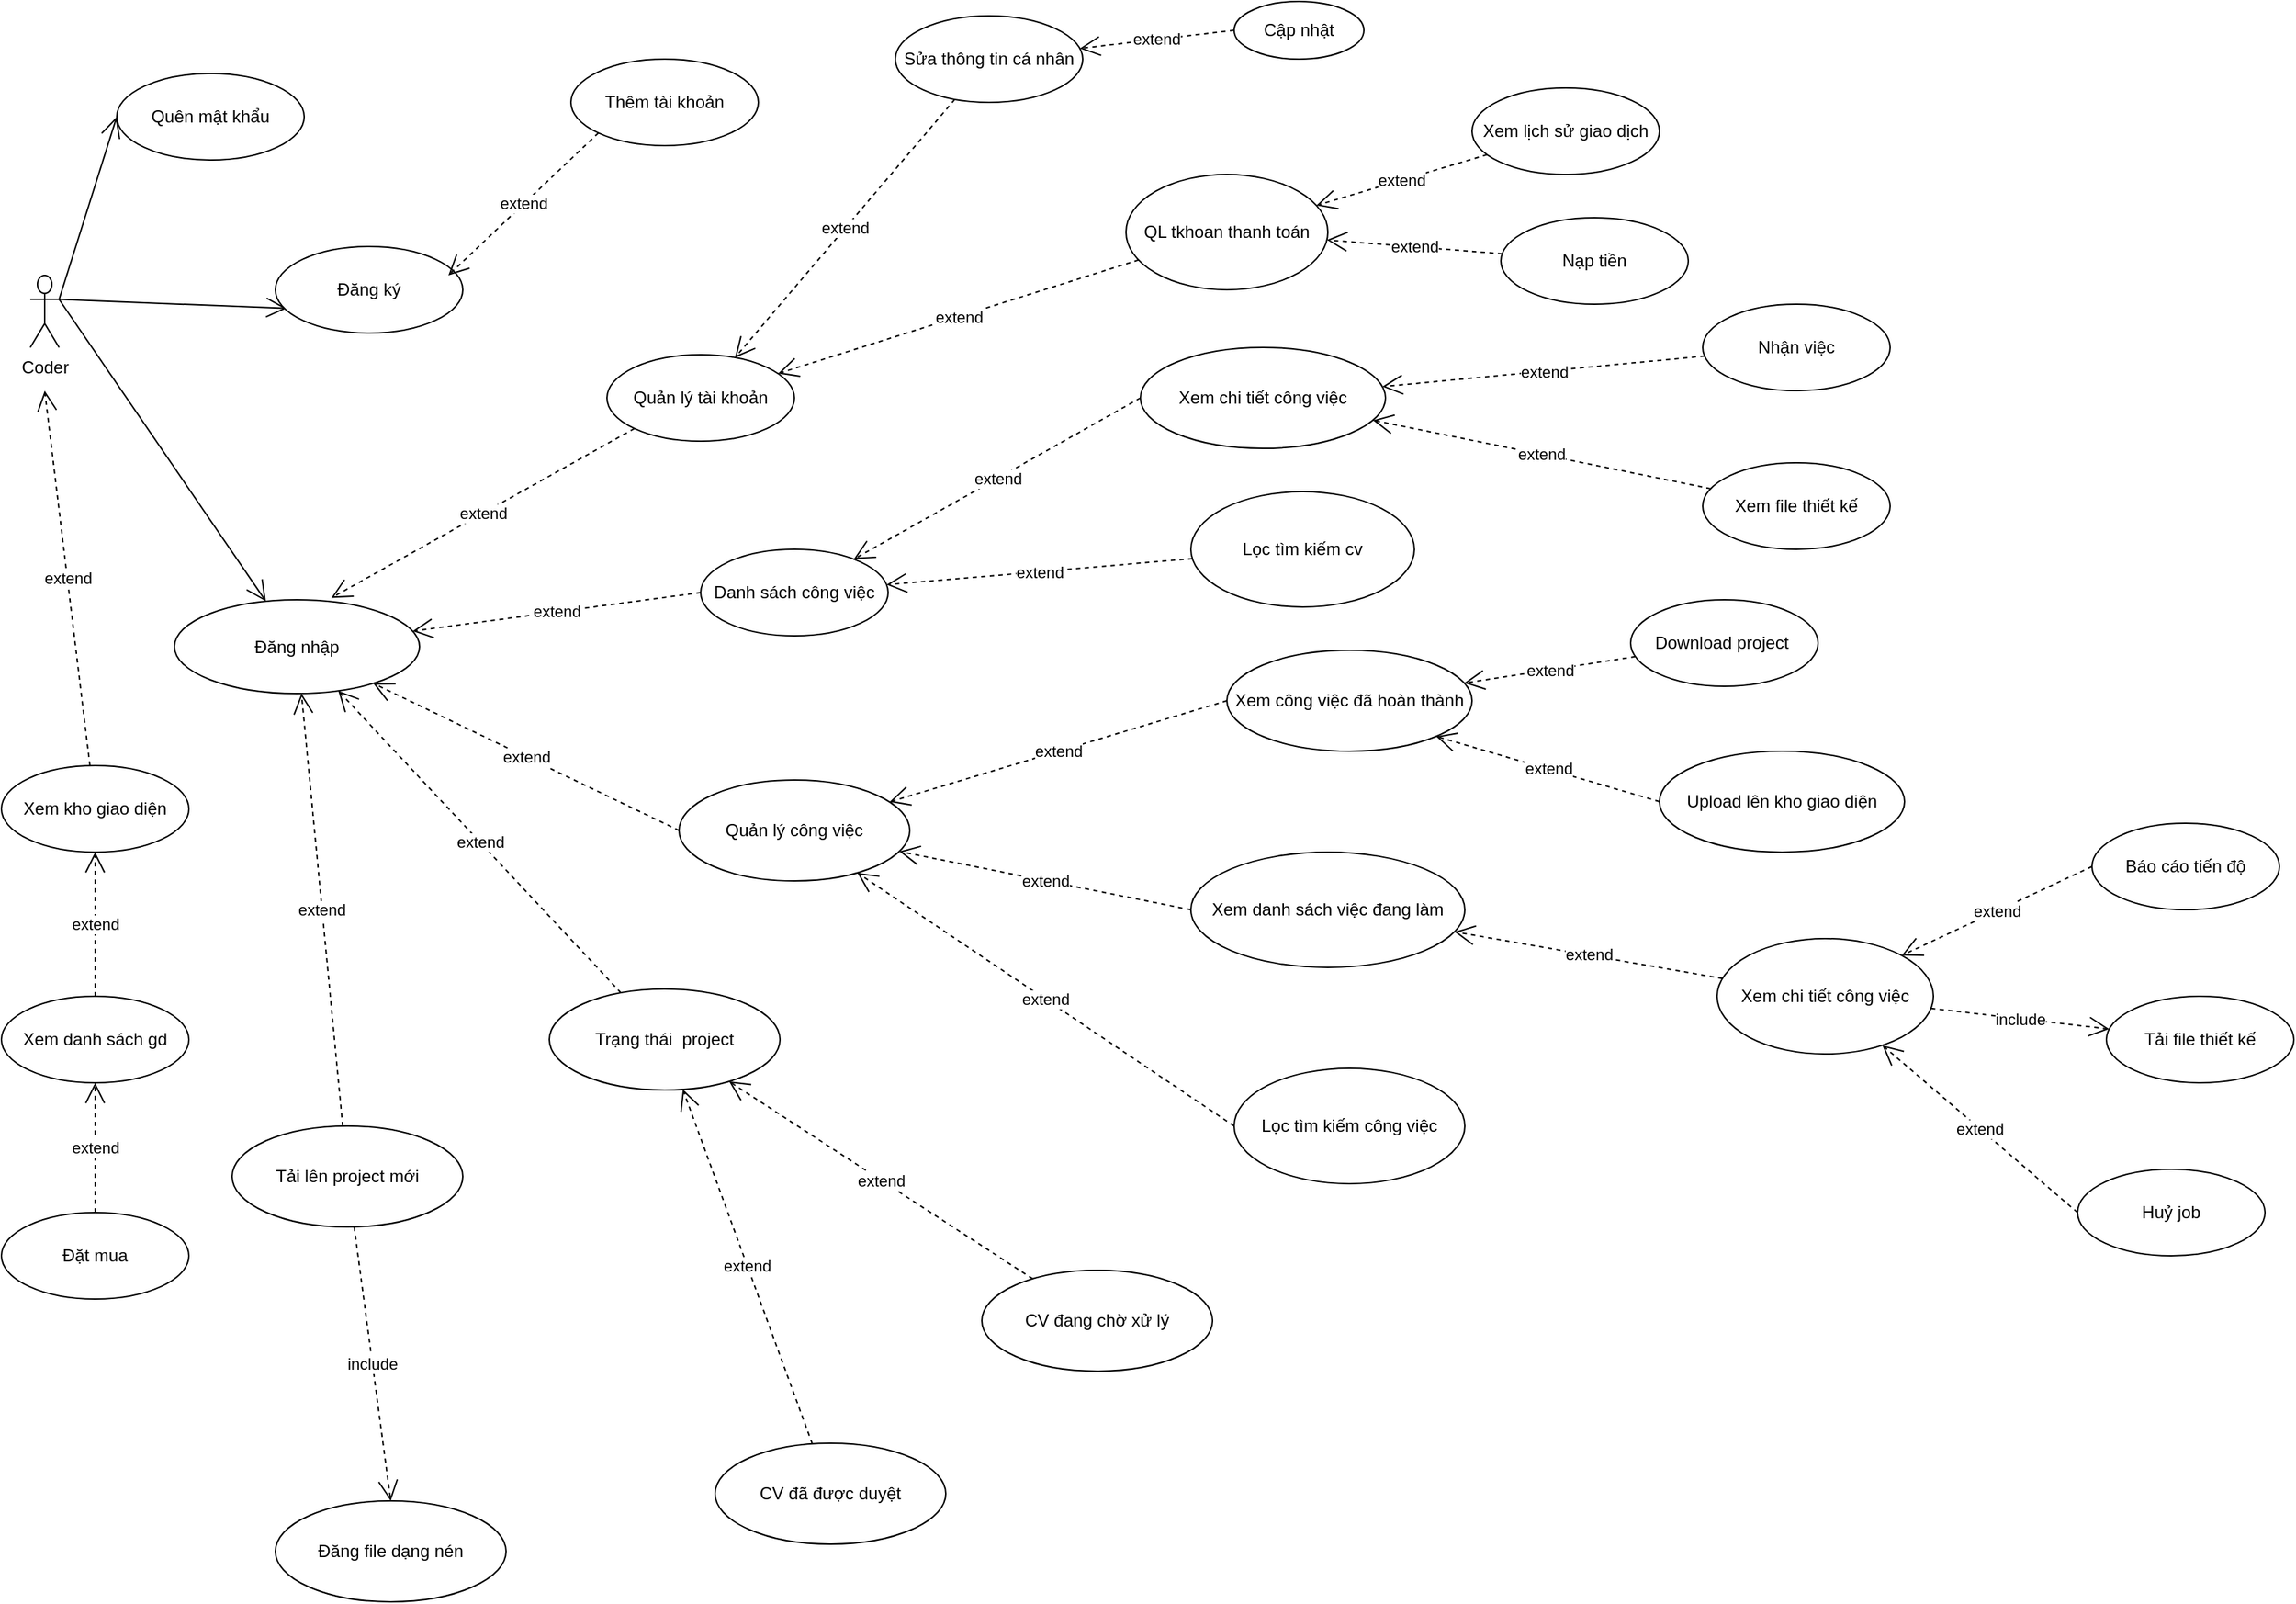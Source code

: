 <mxfile version="13.8.0" type="github">
  <diagram id="-H18s_F7PkQG1bvrdtzM" name="Page-1">
    <mxGraphModel dx="1580" dy="907" grid="1" gridSize="10" guides="1" tooltips="1" connect="1" arrows="1" fold="1" page="1" pageScale="1" pageWidth="1920" pageHeight="1200" math="0" shadow="0">
      <root>
        <mxCell id="0" />
        <mxCell id="1" parent="0" />
        <mxCell id="wraNXZqroRVsVNhuofaR-1" value="Coder" style="shape=umlActor;verticalLabelPosition=bottom;verticalAlign=top;html=1;outlineConnect=0;" parent="1" vertex="1">
          <mxGeometry x="40" y="230" width="20" height="50" as="geometry" />
        </mxCell>
        <mxCell id="G6Vpepxi8D2sUCixTcSk-1" value="" style="endArrow=open;endFill=1;endSize=12;html=1;entryX=0.06;entryY=0.715;entryDx=0;entryDy=0;entryPerimeter=0;exitX=1;exitY=0.333;exitDx=0;exitDy=0;exitPerimeter=0;" parent="1" target="G6Vpepxi8D2sUCixTcSk-2" edge="1" source="wraNXZqroRVsVNhuofaR-1">
          <mxGeometry width="160" relative="1" as="geometry">
            <mxPoint x="70" y="255" as="sourcePoint" />
            <mxPoint x="120" y="200" as="targetPoint" />
          </mxGeometry>
        </mxCell>
        <mxCell id="G6Vpepxi8D2sUCixTcSk-2" value="Đăng ký" style="ellipse;whiteSpace=wrap;html=1;" parent="1" vertex="1">
          <mxGeometry x="210" y="210" width="130" height="60" as="geometry" />
        </mxCell>
        <mxCell id="G6Vpepxi8D2sUCixTcSk-3" value="Đăng nhập" style="ellipse;whiteSpace=wrap;html=1;" parent="1" vertex="1">
          <mxGeometry x="140" y="455" width="170" height="65" as="geometry" />
        </mxCell>
        <mxCell id="G6Vpepxi8D2sUCixTcSk-4" value="" style="endArrow=open;endFill=1;endSize=12;html=1;exitX=1;exitY=0.333;exitDx=0;exitDy=0;exitPerimeter=0;" parent="1" target="G6Vpepxi8D2sUCixTcSk-3" edge="1" source="wraNXZqroRVsVNhuofaR-1">
          <mxGeometry width="160" relative="1" as="geometry">
            <mxPoint x="70" y="260" as="sourcePoint" />
            <mxPoint x="136" y="195.75" as="targetPoint" />
          </mxGeometry>
        </mxCell>
        <mxCell id="G6Vpepxi8D2sUCixTcSk-7" value="Xem kho giao diện" style="ellipse;whiteSpace=wrap;html=1;" parent="1" vertex="1">
          <mxGeometry x="20" y="570" width="130" height="60" as="geometry" />
        </mxCell>
        <mxCell id="G6Vpepxi8D2sUCixTcSk-9" value="extend" style="endArrow=open;endSize=12;dashed=1;html=1;entryX=0.64;entryY=-0.02;entryDx=0;entryDy=0;exitX=0;exitY=1;exitDx=0;exitDy=0;entryPerimeter=0;" parent="1" source="G6Vpepxi8D2sUCixTcSk-10" target="G6Vpepxi8D2sUCixTcSk-3" edge="1">
          <mxGeometry width="160" relative="1" as="geometry">
            <mxPoint x="400" y="160" as="sourcePoint" />
            <mxPoint x="640" y="320" as="targetPoint" />
          </mxGeometry>
        </mxCell>
        <mxCell id="G6Vpepxi8D2sUCixTcSk-10" value="Quản lý tài khoản" style="ellipse;whiteSpace=wrap;html=1;" parent="1" vertex="1">
          <mxGeometry x="440" y="285" width="130" height="60" as="geometry" />
        </mxCell>
        <mxCell id="G6Vpepxi8D2sUCixTcSk-11" value="Danh sách công việc" style="ellipse;whiteSpace=wrap;html=1;" parent="1" vertex="1">
          <mxGeometry x="505" y="420" width="130" height="60" as="geometry" />
        </mxCell>
        <mxCell id="G6Vpepxi8D2sUCixTcSk-13" value="Quản lý công việc" style="ellipse;whiteSpace=wrap;html=1;" parent="1" vertex="1">
          <mxGeometry x="490" y="580" width="160" height="70" as="geometry" />
        </mxCell>
        <mxCell id="G6Vpepxi8D2sUCixTcSk-14" value="Xem danh sách việc đang làm" style="ellipse;whiteSpace=wrap;html=1;" parent="1" vertex="1">
          <mxGeometry x="845" y="630" width="190" height="80" as="geometry" />
        </mxCell>
        <mxCell id="G6Vpepxi8D2sUCixTcSk-15" value="Lọc tìm kiếm công việc" style="ellipse;whiteSpace=wrap;html=1;" parent="1" vertex="1">
          <mxGeometry x="875" y="780" width="160" height="80" as="geometry" />
        </mxCell>
        <mxCell id="G6Vpepxi8D2sUCixTcSk-16" value="Xem chi tiết công việc" style="ellipse;whiteSpace=wrap;html=1;" parent="1" vertex="1">
          <mxGeometry x="1210" y="690" width="150" height="80" as="geometry" />
        </mxCell>
        <mxCell id="G6Vpepxi8D2sUCixTcSk-17" value="Tải file thiết kế" style="ellipse;whiteSpace=wrap;html=1;" parent="1" vertex="1">
          <mxGeometry x="1480" y="730" width="130" height="60" as="geometry" />
        </mxCell>
        <mxCell id="G6Vpepxi8D2sUCixTcSk-19" value="Xem chi tiết công việc" style="ellipse;whiteSpace=wrap;html=1;" parent="1" vertex="1">
          <mxGeometry x="810" y="280" width="170" height="70" as="geometry" />
        </mxCell>
        <mxCell id="G6Vpepxi8D2sUCixTcSk-20" value="Lọc tìm kiếm cv" style="ellipse;whiteSpace=wrap;html=1;" parent="1" vertex="1">
          <mxGeometry x="845" y="380" width="155" height="80" as="geometry" />
        </mxCell>
        <mxCell id="G6Vpepxi8D2sUCixTcSk-21" value="Nhận việc" style="ellipse;whiteSpace=wrap;html=1;" parent="1" vertex="1">
          <mxGeometry x="1200" y="250" width="130" height="60" as="geometry" />
        </mxCell>
        <mxCell id="G6Vpepxi8D2sUCixTcSk-22" value="Xem file thiết kế" style="ellipse;whiteSpace=wrap;html=1;" parent="1" vertex="1">
          <mxGeometry x="1200" y="360" width="130" height="60" as="geometry" />
        </mxCell>
        <mxCell id="mJOtfhkhxTEN904Yoo09-1" value="extend" style="endArrow=open;endSize=12;dashed=1;html=1;exitX=0;exitY=0.5;exitDx=0;exitDy=0;" parent="1" source="G6Vpepxi8D2sUCixTcSk-11" target="G6Vpepxi8D2sUCixTcSk-3" edge="1">
          <mxGeometry width="160" relative="1" as="geometry">
            <mxPoint x="389.038" y="121.213" as="sourcePoint" />
            <mxPoint x="258.05" y="258.54" as="targetPoint" />
          </mxGeometry>
        </mxCell>
        <mxCell id="mJOtfhkhxTEN904Yoo09-2" value="extend" style="endArrow=open;endSize=12;dashed=1;html=1;exitX=0;exitY=0.5;exitDx=0;exitDy=0;" parent="1" source="G6Vpepxi8D2sUCixTcSk-13" target="G6Vpepxi8D2sUCixTcSk-3" edge="1">
          <mxGeometry width="160" relative="1" as="geometry">
            <mxPoint x="370" y="240" as="sourcePoint" />
            <mxPoint x="255.933" y="259.554" as="targetPoint" />
          </mxGeometry>
        </mxCell>
        <mxCell id="mJOtfhkhxTEN904Yoo09-3" value="extend" style="endArrow=open;endSize=12;dashed=1;html=1;exitX=0;exitY=0.5;exitDx=0;exitDy=0;" parent="1" source="G6Vpepxi8D2sUCixTcSk-19" target="G6Vpepxi8D2sUCixTcSk-11" edge="1">
          <mxGeometry width="160" relative="1" as="geometry">
            <mxPoint x="389.038" y="121.213" as="sourcePoint" />
            <mxPoint x="240.962" y="248.787" as="targetPoint" />
          </mxGeometry>
        </mxCell>
        <mxCell id="mJOtfhkhxTEN904Yoo09-5" value="extend" style="endArrow=open;endSize=12;dashed=1;html=1;exitX=0;exitY=0.5;exitDx=0;exitDy=0;" parent="1" source="G6Vpepxi8D2sUCixTcSk-14" target="G6Vpepxi8D2sUCixTcSk-13" edge="1">
          <mxGeometry width="160" relative="1" as="geometry">
            <mxPoint x="370.0" y="650" as="sourcePoint" />
            <mxPoint x="500" y="470" as="targetPoint" />
          </mxGeometry>
        </mxCell>
        <mxCell id="mJOtfhkhxTEN904Yoo09-6" value="extend" style="endArrow=open;endSize=12;dashed=1;html=1;" parent="1" source="G6Vpepxi8D2sUCixTcSk-16" target="G6Vpepxi8D2sUCixTcSk-14" edge="1">
          <mxGeometry width="160" relative="1" as="geometry">
            <mxPoint x="595" y="550" as="sourcePoint" />
            <mxPoint x="473.972" y="625.99" as="targetPoint" />
          </mxGeometry>
        </mxCell>
        <mxCell id="mJOtfhkhxTEN904Yoo09-7" value="extend" style="endArrow=open;endSize=12;dashed=1;html=1;exitX=0;exitY=0.5;exitDx=0;exitDy=0;" parent="1" source="G6Vpepxi8D2sUCixTcSk-15" target="G6Vpepxi8D2sUCixTcSk-13" edge="1">
          <mxGeometry width="160" relative="1" as="geometry">
            <mxPoint x="595.194" y="642.315" as="sourcePoint" />
            <mxPoint x="499.699" y="647.115" as="targetPoint" />
          </mxGeometry>
        </mxCell>
        <mxCell id="mJOtfhkhxTEN904Yoo09-8" value="extend" style="endArrow=open;endSize=12;dashed=1;html=1;" parent="1" source="G6Vpepxi8D2sUCixTcSk-20" target="G6Vpepxi8D2sUCixTcSk-11" edge="1">
          <mxGeometry width="160" relative="1" as="geometry">
            <mxPoint x="620" y="290" as="sourcePoint" />
            <mxPoint x="510.326" y="368.817" as="targetPoint" />
          </mxGeometry>
        </mxCell>
        <mxCell id="VaWxIrWSogGsUbdKop_V-4" value="Xem công việc đã hoàn thành" style="ellipse;whiteSpace=wrap;html=1;" parent="1" vertex="1">
          <mxGeometry x="870" y="490" width="170" height="70" as="geometry" />
        </mxCell>
        <mxCell id="VaWxIrWSogGsUbdKop_V-6" value="extend" style="endArrow=open;endSize=12;dashed=1;html=1;exitX=0;exitY=0.5;exitDx=0;exitDy=0;" parent="1" source="VaWxIrWSogGsUbdKop_V-4" target="G6Vpepxi8D2sUCixTcSk-13" edge="1">
          <mxGeometry width="160" relative="1" as="geometry">
            <mxPoint x="630.0" y="470" as="sourcePoint" />
            <mxPoint x="470" y="630" as="targetPoint" />
          </mxGeometry>
        </mxCell>
        <mxCell id="VaWxIrWSogGsUbdKop_V-7" value="Huỷ job" style="ellipse;whiteSpace=wrap;html=1;" parent="1" vertex="1">
          <mxGeometry x="1460" y="850" width="130" height="60" as="geometry" />
        </mxCell>
        <mxCell id="VaWxIrWSogGsUbdKop_V-9" value="extend" style="endArrow=open;endSize=12;dashed=1;html=1;" parent="1" source="G6Vpepxi8D2sUCixTcSk-21" target="G6Vpepxi8D2sUCixTcSk-19" edge="1">
          <mxGeometry width="160" relative="1" as="geometry">
            <mxPoint x="620" y="290" as="sourcePoint" />
            <mxPoint x="493.124" y="343.334" as="targetPoint" />
          </mxGeometry>
        </mxCell>
        <mxCell id="VaWxIrWSogGsUbdKop_V-10" value="extend" style="endArrow=open;endSize=12;dashed=1;html=1;" parent="1" source="G6Vpepxi8D2sUCixTcSk-22" target="G6Vpepxi8D2sUCixTcSk-19" edge="1">
          <mxGeometry width="160" relative="1" as="geometry">
            <mxPoint x="849.928" y="211.616" as="sourcePoint" />
            <mxPoint x="730.238" y="268.458" as="targetPoint" />
          </mxGeometry>
        </mxCell>
        <mxCell id="VaWxIrWSogGsUbdKop_V-11" value="extend" style="endArrow=open;endSize=12;dashed=1;html=1;" parent="1" source="G6Vpepxi8D2sUCixTcSk-7" edge="1">
          <mxGeometry width="160" relative="1" as="geometry">
            <mxPoint x="340" y="655" as="sourcePoint" />
            <mxPoint x="50" y="310" as="targetPoint" />
          </mxGeometry>
        </mxCell>
        <mxCell id="VaWxIrWSogGsUbdKop_V-12" value="include" style="endArrow=open;endSize=12;dashed=1;html=1;" parent="1" source="G6Vpepxi8D2sUCixTcSk-16" target="G6Vpepxi8D2sUCixTcSk-17" edge="1">
          <mxGeometry width="160" relative="1" as="geometry">
            <mxPoint x="840" y="290" as="sourcePoint" />
            <mxPoint x="1500" y="670" as="targetPoint" />
          </mxGeometry>
        </mxCell>
        <mxCell id="VaWxIrWSogGsUbdKop_V-13" value="extend" style="endArrow=open;endSize=12;dashed=1;html=1;exitX=0;exitY=0.5;exitDx=0;exitDy=0;" parent="1" source="VaWxIrWSogGsUbdKop_V-7" target="G6Vpepxi8D2sUCixTcSk-16" edge="1">
          <mxGeometry width="160" relative="1" as="geometry">
            <mxPoint x="870" y="610" as="sourcePoint" />
            <mxPoint x="773.277" y="633.448" as="targetPoint" />
          </mxGeometry>
        </mxCell>
        <mxCell id="VaWxIrWSogGsUbdKop_V-14" value="Download project&amp;nbsp;" style="ellipse;whiteSpace=wrap;html=1;" parent="1" vertex="1">
          <mxGeometry x="1150" y="455" width="130" height="60" as="geometry" />
        </mxCell>
        <mxCell id="VaWxIrWSogGsUbdKop_V-15" value="extend" style="endArrow=open;endSize=12;dashed=1;html=1;" parent="1" source="VaWxIrWSogGsUbdKop_V-14" target="VaWxIrWSogGsUbdKop_V-4" edge="1">
          <mxGeometry width="160" relative="1" as="geometry">
            <mxPoint x="840" y="290" as="sourcePoint" />
            <mxPoint x="750" y="290" as="targetPoint" />
          </mxGeometry>
        </mxCell>
        <mxCell id="VaWxIrWSogGsUbdKop_V-17" value="Sửa thông tin cá nhân" style="ellipse;whiteSpace=wrap;html=1;" parent="1" vertex="1">
          <mxGeometry x="640" y="50" width="130" height="60" as="geometry" />
        </mxCell>
        <mxCell id="VaWxIrWSogGsUbdKop_V-18" value="extend" style="endArrow=open;endSize=12;dashed=1;html=1;" parent="1" source="VaWxIrWSogGsUbdKop_V-17" target="G6Vpepxi8D2sUCixTcSk-10" edge="1">
          <mxGeometry width="160" relative="1" as="geometry">
            <mxPoint x="540" y="280" as="sourcePoint" />
            <mxPoint x="439.918" y="328.316" as="targetPoint" />
          </mxGeometry>
        </mxCell>
        <mxCell id="VaWxIrWSogGsUbdKop_V-19" value="QL tkhoan thanh toán" style="ellipse;whiteSpace=wrap;html=1;" parent="1" vertex="1">
          <mxGeometry x="800" y="160" width="140" height="80" as="geometry" />
        </mxCell>
        <mxCell id="VaWxIrWSogGsUbdKop_V-20" value="extend" style="endArrow=open;endSize=12;dashed=1;html=1;" parent="1" source="VaWxIrWSogGsUbdKop_V-19" target="G6Vpepxi8D2sUCixTcSk-10" edge="1">
          <mxGeometry width="160" relative="1" as="geometry">
            <mxPoint x="559.928" y="71.616" as="sourcePoint" />
            <mxPoint x="440.238" y="128.458" as="targetPoint" />
          </mxGeometry>
        </mxCell>
        <mxCell id="VaWxIrWSogGsUbdKop_V-21" value="Tải lên project mới" style="ellipse;whiteSpace=wrap;html=1;" parent="1" vertex="1">
          <mxGeometry x="180" y="820" width="160" height="70" as="geometry" />
        </mxCell>
        <mxCell id="VaWxIrWSogGsUbdKop_V-22" value="extend" style="endArrow=open;endSize=12;dashed=1;html=1;" parent="1" source="VaWxIrWSogGsUbdKop_V-21" target="G6Vpepxi8D2sUCixTcSk-3" edge="1">
          <mxGeometry width="160" relative="1" as="geometry">
            <mxPoint x="330.0" y="490" as="sourcePoint" />
            <mxPoint x="220.962" y="401.213" as="targetPoint" />
          </mxGeometry>
        </mxCell>
        <mxCell id="VaWxIrWSogGsUbdKop_V-24" value="Trạng thái&amp;nbsp; project" style="ellipse;whiteSpace=wrap;html=1;" parent="1" vertex="1">
          <mxGeometry x="400" y="725" width="160" height="70" as="geometry" />
        </mxCell>
        <mxCell id="VaWxIrWSogGsUbdKop_V-26" value="Đăng file dạng nén" style="ellipse;whiteSpace=wrap;html=1;" parent="1" vertex="1">
          <mxGeometry x="210" y="1080" width="160" height="70" as="geometry" />
        </mxCell>
        <mxCell id="VaWxIrWSogGsUbdKop_V-27" value="include" style="endArrow=open;endSize=12;dashed=1;html=1;entryX=0.5;entryY=0;entryDx=0;entryDy=0;" parent="1" source="VaWxIrWSogGsUbdKop_V-21" target="VaWxIrWSogGsUbdKop_V-26" edge="1">
          <mxGeometry width="160" relative="1" as="geometry">
            <mxPoint x="355.525" y="789.335" as="sourcePoint" />
            <mxPoint x="414.547" y="920.659" as="targetPoint" />
          </mxGeometry>
        </mxCell>
        <mxCell id="VaWxIrWSogGsUbdKop_V-28" value="CV đã được duyệt" style="ellipse;whiteSpace=wrap;html=1;" parent="1" vertex="1">
          <mxGeometry x="515" y="1040" width="160" height="70" as="geometry" />
        </mxCell>
        <mxCell id="VaWxIrWSogGsUbdKop_V-29" value="CV đang chờ xử lý" style="ellipse;whiteSpace=wrap;html=1;" parent="1" vertex="1">
          <mxGeometry x="700" y="920" width="160" height="70" as="geometry" />
        </mxCell>
        <mxCell id="VaWxIrWSogGsUbdKop_V-32" value="extend" style="endArrow=open;endSize=12;dashed=1;html=1;" parent="1" source="VaWxIrWSogGsUbdKop_V-29" target="VaWxIrWSogGsUbdKop_V-24" edge="1">
          <mxGeometry width="160" relative="1" as="geometry">
            <mxPoint x="695.887" y="939.803" as="sourcePoint" />
            <mxPoint x="578.912" y="930.754" as="targetPoint" />
          </mxGeometry>
        </mxCell>
        <mxCell id="VaWxIrWSogGsUbdKop_V-33" value="extend" style="endArrow=open;endSize=12;dashed=1;html=1;" parent="1" source="VaWxIrWSogGsUbdKop_V-28" target="VaWxIrWSogGsUbdKop_V-24" edge="1">
          <mxGeometry width="160" relative="1" as="geometry">
            <mxPoint x="615.823" y="1033.355" as="sourcePoint" />
            <mxPoint x="533.955" y="956.691" as="targetPoint" />
          </mxGeometry>
        </mxCell>
        <mxCell id="U260KyF3L1QA0zvLFmRO-1" value="extend" style="endArrow=open;endSize=12;dashed=1;html=1;" edge="1" parent="1" source="VaWxIrWSogGsUbdKop_V-24" target="G6Vpepxi8D2sUCixTcSk-3">
          <mxGeometry width="160" relative="1" as="geometry">
            <mxPoint x="457.144" y="1110.013" as="sourcePoint" />
            <mxPoint x="477.839" y="779.987" as="targetPoint" />
          </mxGeometry>
        </mxCell>
        <mxCell id="U260KyF3L1QA0zvLFmRO-2" value="Xem lịch sử giao dịch" style="ellipse;whiteSpace=wrap;html=1;" vertex="1" parent="1">
          <mxGeometry x="1040" y="100" width="130" height="60" as="geometry" />
        </mxCell>
        <mxCell id="U260KyF3L1QA0zvLFmRO-3" value="Nạp tiền" style="ellipse;whiteSpace=wrap;html=1;" vertex="1" parent="1">
          <mxGeometry x="1060" y="190" width="130" height="60" as="geometry" />
        </mxCell>
        <mxCell id="U260KyF3L1QA0zvLFmRO-4" value="extend" style="endArrow=open;endSize=12;dashed=1;html=1;" edge="1" parent="1" source="U260KyF3L1QA0zvLFmRO-2" target="VaWxIrWSogGsUbdKop_V-19">
          <mxGeometry width="160" relative="1" as="geometry">
            <mxPoint x="677.596" y="204.073" as="sourcePoint" />
            <mxPoint x="512.154" y="245.712" as="targetPoint" />
          </mxGeometry>
        </mxCell>
        <mxCell id="U260KyF3L1QA0zvLFmRO-5" value="extend" style="endArrow=open;endSize=12;dashed=1;html=1;" edge="1" parent="1" source="U260KyF3L1QA0zvLFmRO-3" target="VaWxIrWSogGsUbdKop_V-19">
          <mxGeometry width="160" relative="1" as="geometry">
            <mxPoint x="901.603" y="120.026" as="sourcePoint" />
            <mxPoint x="783.074" y="169.809" as="targetPoint" />
          </mxGeometry>
        </mxCell>
        <mxCell id="U260KyF3L1QA0zvLFmRO-6" value="Quên mật khẩu" style="ellipse;whiteSpace=wrap;html=1;" vertex="1" parent="1">
          <mxGeometry x="100" y="90" width="130" height="60" as="geometry" />
        </mxCell>
        <mxCell id="U260KyF3L1QA0zvLFmRO-8" value="" style="endArrow=open;endFill=1;endSize=12;html=1;entryX=0;entryY=0.5;entryDx=0;entryDy=0;exitX=1;exitY=0.333;exitDx=0;exitDy=0;exitPerimeter=0;" edge="1" parent="1" source="wraNXZqroRVsVNhuofaR-1" target="U260KyF3L1QA0zvLFmRO-6">
          <mxGeometry width="160" relative="1" as="geometry">
            <mxPoint x="70" y="256.667" as="sourcePoint" />
            <mxPoint x="177.8" y="242.9" as="targetPoint" />
          </mxGeometry>
        </mxCell>
        <mxCell id="U260KyF3L1QA0zvLFmRO-9" value="Thêm tài khoản" style="ellipse;whiteSpace=wrap;html=1;" vertex="1" parent="1">
          <mxGeometry x="415" y="80" width="130" height="60" as="geometry" />
        </mxCell>
        <mxCell id="U260KyF3L1QA0zvLFmRO-10" value="extend" style="endArrow=open;endSize=12;dashed=1;html=1;exitX=0;exitY=1;exitDx=0;exitDy=0;entryX=0.923;entryY=0.333;entryDx=0;entryDy=0;entryPerimeter=0;" edge="1" parent="1" source="U260KyF3L1QA0zvLFmRO-9" target="G6Vpepxi8D2sUCixTcSk-2">
          <mxGeometry width="160" relative="1" as="geometry">
            <mxPoint x="691.161" y="117.909" as="sourcePoint" />
            <mxPoint x="538.827" y="297.088" as="targetPoint" />
          </mxGeometry>
        </mxCell>
        <mxCell id="U260KyF3L1QA0zvLFmRO-12" value="extend" style="endArrow=open;endSize=12;dashed=1;html=1;exitX=0;exitY=0.5;exitDx=0;exitDy=0;" edge="1" parent="1" source="U260KyF3L1QA0zvLFmRO-13" target="VaWxIrWSogGsUbdKop_V-17">
          <mxGeometry width="160" relative="1" as="geometry">
            <mxPoint x="691.161" y="117.909" as="sourcePoint" />
            <mxPoint x="538.827" y="297.088" as="targetPoint" />
          </mxGeometry>
        </mxCell>
        <mxCell id="U260KyF3L1QA0zvLFmRO-13" value="Cập nhật" style="ellipse;whiteSpace=wrap;html=1;" vertex="1" parent="1">
          <mxGeometry x="875" y="40" width="90" height="40" as="geometry" />
        </mxCell>
        <mxCell id="U260KyF3L1QA0zvLFmRO-19" value="Báo cáo tiến độ" style="ellipse;whiteSpace=wrap;html=1;" vertex="1" parent="1">
          <mxGeometry x="1470" y="610" width="130" height="60" as="geometry" />
        </mxCell>
        <mxCell id="U260KyF3L1QA0zvLFmRO-20" value="extend" style="endArrow=open;endSize=12;dashed=1;html=1;exitX=0;exitY=0.5;exitDx=0;exitDy=0;entryX=1;entryY=0;entryDx=0;entryDy=0;" edge="1" parent="1" source="U260KyF3L1QA0zvLFmRO-19" target="G6Vpepxi8D2sUCixTcSk-16">
          <mxGeometry width="160" relative="1" as="geometry">
            <mxPoint x="1520" y="920" as="sourcePoint" />
            <mxPoint x="1336.511" y="773.315" as="targetPoint" />
          </mxGeometry>
        </mxCell>
        <mxCell id="U260KyF3L1QA0zvLFmRO-21" value="Upload lên kho giao diện" style="ellipse;whiteSpace=wrap;html=1;" vertex="1" parent="1">
          <mxGeometry x="1170" y="560" width="170" height="70" as="geometry" />
        </mxCell>
        <mxCell id="U260KyF3L1QA0zvLFmRO-22" value="extend" style="endArrow=open;endSize=12;dashed=1;html=1;exitX=0;exitY=0.5;exitDx=0;exitDy=0;entryX=1;entryY=1;entryDx=0;entryDy=0;" edge="1" parent="1" source="U260KyF3L1QA0zvLFmRO-21" target="VaWxIrWSogGsUbdKop_V-4">
          <mxGeometry width="160" relative="1" as="geometry">
            <mxPoint x="1202.232" y="505.295" as="sourcePoint" />
            <mxPoint x="1046.368" y="524.878" as="targetPoint" />
          </mxGeometry>
        </mxCell>
        <mxCell id="U260KyF3L1QA0zvLFmRO-23" value="Xem danh sách gd" style="ellipse;whiteSpace=wrap;html=1;" vertex="1" parent="1">
          <mxGeometry x="20" y="730" width="130" height="60" as="geometry" />
        </mxCell>
        <mxCell id="U260KyF3L1QA0zvLFmRO-24" value="extend" style="endArrow=open;endSize=12;dashed=1;html=1;exitX=0.5;exitY=0;exitDx=0;exitDy=0;entryX=0.5;entryY=1;entryDx=0;entryDy=0;" edge="1" parent="1" source="U260KyF3L1QA0zvLFmRO-23" target="G6Vpepxi8D2sUCixTcSk-7">
          <mxGeometry width="160" relative="1" as="geometry">
            <mxPoint x="91.441" y="580.045" as="sourcePoint" />
            <mxPoint x="60" y="320" as="targetPoint" />
          </mxGeometry>
        </mxCell>
        <mxCell id="U260KyF3L1QA0zvLFmRO-25" value="Đặt mua" style="ellipse;whiteSpace=wrap;html=1;" vertex="1" parent="1">
          <mxGeometry x="20" y="880" width="130" height="60" as="geometry" />
        </mxCell>
        <mxCell id="U260KyF3L1QA0zvLFmRO-26" value="extend" style="endArrow=open;endSize=12;dashed=1;html=1;exitX=0.5;exitY=0;exitDx=0;exitDy=0;entryX=0.5;entryY=1;entryDx=0;entryDy=0;" edge="1" parent="1" source="U260KyF3L1QA0zvLFmRO-25" target="U260KyF3L1QA0zvLFmRO-23">
          <mxGeometry width="160" relative="1" as="geometry">
            <mxPoint x="95" y="740" as="sourcePoint" />
            <mxPoint x="95" y="780" as="targetPoint" />
          </mxGeometry>
        </mxCell>
      </root>
    </mxGraphModel>
  </diagram>
</mxfile>
